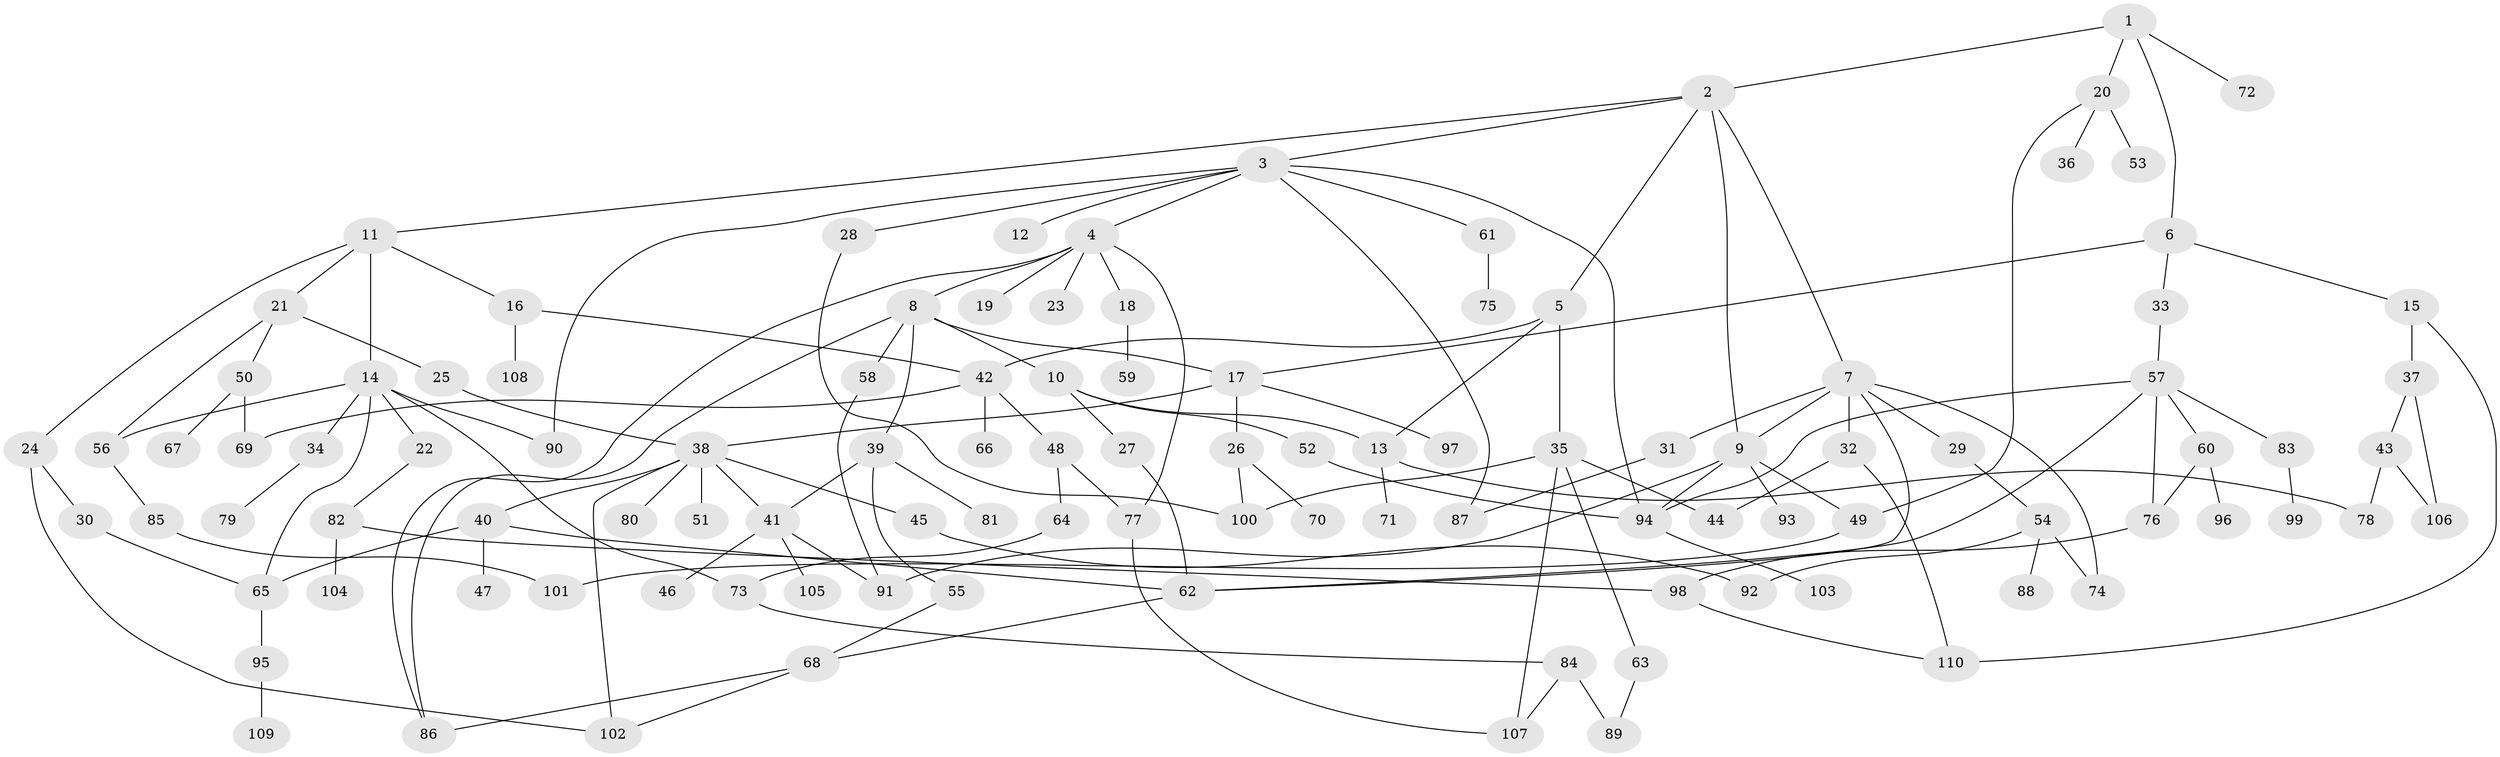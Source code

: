 // coarse degree distribution, {3: 0.16666666666666666, 8: 0.041666666666666664, 6: 0.05555555555555555, 4: 0.06944444444444445, 7: 0.027777777777777776, 9: 0.013888888888888888, 5: 0.125, 1: 0.2777777777777778, 2: 0.2222222222222222}
// Generated by graph-tools (version 1.1) at 2025/41/03/06/25 10:41:27]
// undirected, 110 vertices, 152 edges
graph export_dot {
graph [start="1"]
  node [color=gray90,style=filled];
  1;
  2;
  3;
  4;
  5;
  6;
  7;
  8;
  9;
  10;
  11;
  12;
  13;
  14;
  15;
  16;
  17;
  18;
  19;
  20;
  21;
  22;
  23;
  24;
  25;
  26;
  27;
  28;
  29;
  30;
  31;
  32;
  33;
  34;
  35;
  36;
  37;
  38;
  39;
  40;
  41;
  42;
  43;
  44;
  45;
  46;
  47;
  48;
  49;
  50;
  51;
  52;
  53;
  54;
  55;
  56;
  57;
  58;
  59;
  60;
  61;
  62;
  63;
  64;
  65;
  66;
  67;
  68;
  69;
  70;
  71;
  72;
  73;
  74;
  75;
  76;
  77;
  78;
  79;
  80;
  81;
  82;
  83;
  84;
  85;
  86;
  87;
  88;
  89;
  90;
  91;
  92;
  93;
  94;
  95;
  96;
  97;
  98;
  99;
  100;
  101;
  102;
  103;
  104;
  105;
  106;
  107;
  108;
  109;
  110;
  1 -- 2;
  1 -- 6;
  1 -- 20;
  1 -- 72;
  2 -- 3;
  2 -- 5;
  2 -- 7;
  2 -- 11;
  2 -- 9;
  3 -- 4;
  3 -- 12;
  3 -- 28;
  3 -- 61;
  3 -- 94;
  3 -- 87;
  3 -- 90;
  4 -- 8;
  4 -- 18;
  4 -- 19;
  4 -- 23;
  4 -- 77;
  4 -- 86;
  5 -- 35;
  5 -- 42;
  5 -- 13;
  6 -- 15;
  6 -- 17;
  6 -- 33;
  7 -- 9;
  7 -- 29;
  7 -- 31;
  7 -- 32;
  7 -- 74;
  7 -- 62;
  8 -- 10;
  8 -- 39;
  8 -- 58;
  8 -- 86;
  8 -- 17;
  9 -- 49;
  9 -- 93;
  9 -- 91;
  9 -- 94;
  10 -- 13;
  10 -- 27;
  10 -- 52;
  11 -- 14;
  11 -- 16;
  11 -- 21;
  11 -- 24;
  13 -- 71;
  13 -- 78;
  14 -- 22;
  14 -- 34;
  14 -- 56;
  14 -- 90;
  14 -- 73;
  14 -- 65;
  15 -- 37;
  15 -- 110;
  16 -- 108;
  16 -- 42;
  17 -- 26;
  17 -- 38;
  17 -- 97;
  18 -- 59;
  20 -- 36;
  20 -- 53;
  20 -- 49;
  21 -- 25;
  21 -- 50;
  21 -- 56;
  22 -- 82;
  24 -- 30;
  24 -- 102;
  25 -- 38;
  26 -- 70;
  26 -- 100;
  27 -- 62;
  28 -- 100;
  29 -- 54;
  30 -- 65;
  31 -- 87;
  32 -- 110;
  32 -- 44;
  33 -- 57;
  34 -- 79;
  35 -- 44;
  35 -- 63;
  35 -- 107;
  35 -- 100;
  37 -- 43;
  37 -- 106;
  38 -- 40;
  38 -- 45;
  38 -- 51;
  38 -- 80;
  38 -- 41;
  38 -- 102;
  39 -- 41;
  39 -- 55;
  39 -- 81;
  40 -- 47;
  40 -- 65;
  40 -- 62;
  41 -- 46;
  41 -- 91;
  41 -- 105;
  42 -- 48;
  42 -- 66;
  42 -- 69;
  43 -- 106;
  43 -- 78;
  45 -- 92;
  48 -- 64;
  48 -- 77;
  49 -- 101;
  50 -- 67;
  50 -- 69;
  52 -- 94;
  54 -- 88;
  54 -- 92;
  54 -- 74;
  55 -- 68;
  56 -- 85;
  57 -- 60;
  57 -- 83;
  57 -- 62;
  57 -- 94;
  57 -- 76;
  58 -- 91;
  60 -- 76;
  60 -- 96;
  61 -- 75;
  62 -- 68;
  63 -- 89;
  64 -- 73;
  65 -- 95;
  68 -- 86;
  68 -- 102;
  73 -- 84;
  76 -- 98;
  77 -- 107;
  82 -- 104;
  82 -- 98;
  83 -- 99;
  84 -- 107;
  84 -- 89;
  85 -- 101;
  94 -- 103;
  95 -- 109;
  98 -- 110;
}
